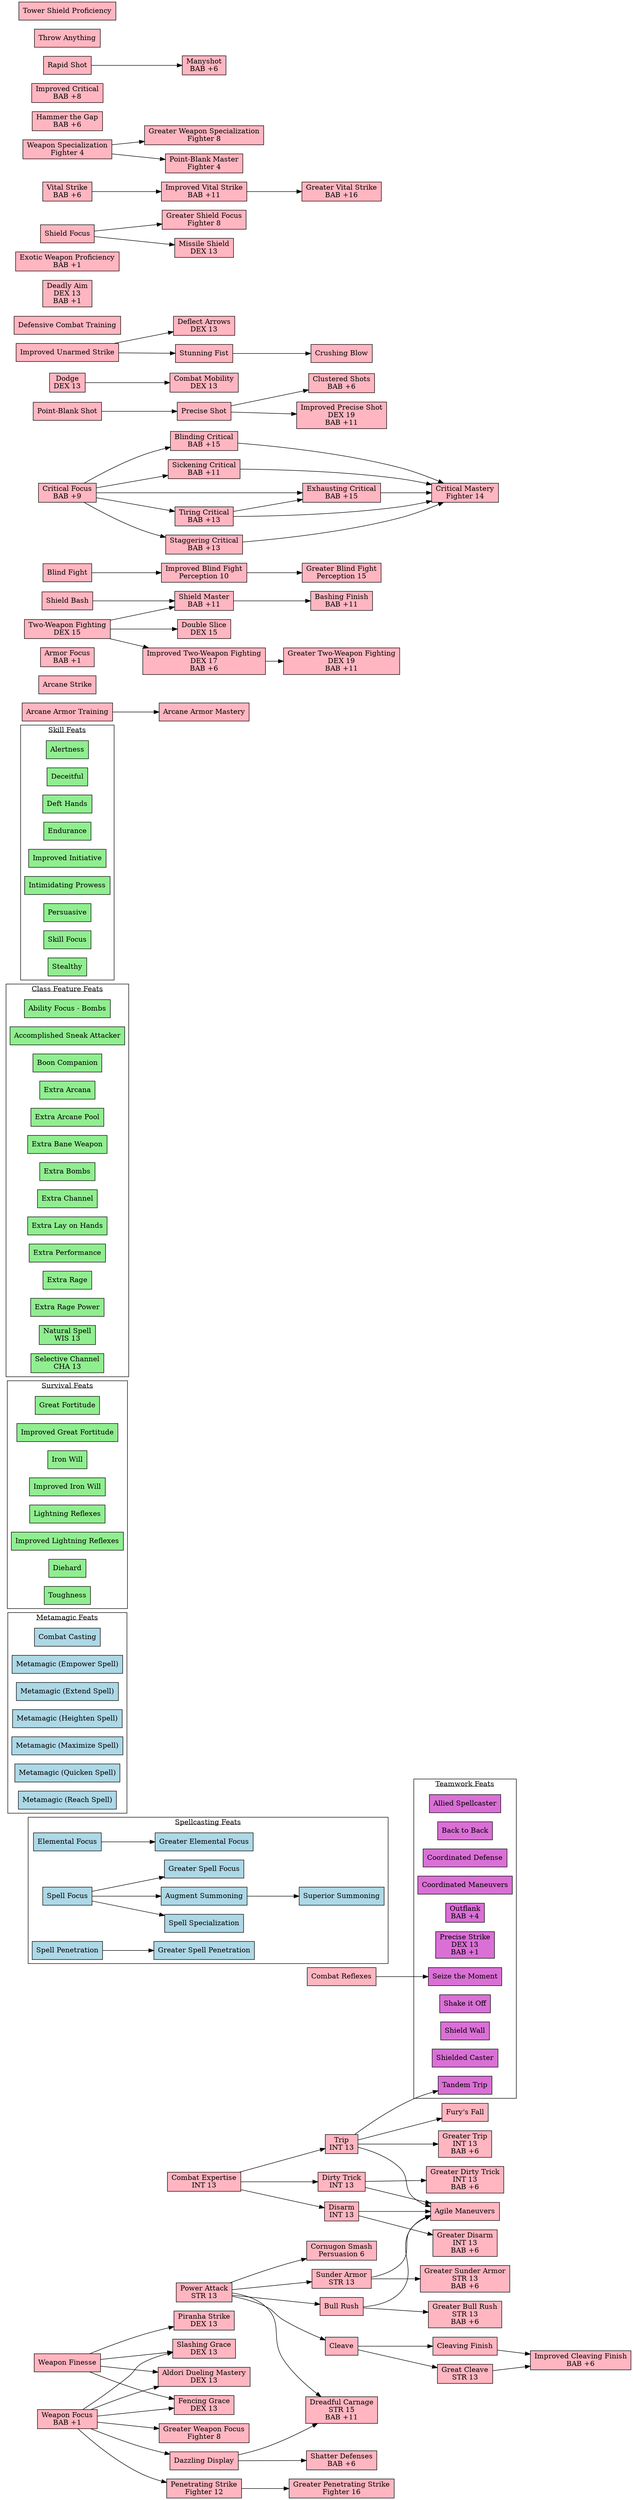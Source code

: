 digraph KingmakerFeats
{
  ratio=auto
  rankdir=LR
  node [shape=rectangle, color=black, style=filled, fillcolor=transparent]

subgraph cluster_teamwork_feats
{
  label=<<U>Teamwork Feats</U>>
  node [fillcolor=orchid]

  "Allied Spellcaster"
  "Back to Back"
  "Coordinated Defense"
  "Coordinated Maneuvers"
  "Outflank" [label=<Outflank<BR/>BAB +4>]
  "Precise Strike" [label=<Precise Strike<BR/>DEX 13<BR/>BAB +1>]
  "Seize the Moment"
  "Shake it Off"
  "Shield Wall"
  "Shielded Caster"
  "Tandem Trip"
}

subgraph cluster_spellcasting_feats
{
  label=<<U>Spellcasting Feats</U>>
  node [fillcolor=lightblue]

  "Elemental Focus"
  "Greater Elemental Focus"
  "Spell Focus"
  "Greater Spell Focus"
  "Spell Specialization"
  "Spell Penetration"
  "Greater Spell Penetration"

  "Augment Summoning"
  "Superior Summoning"
}

subgraph cluster_metamagic_feats
{
  label=<<U>Metamagic Feats</U>>
  node [fillcolor=lightblue]

  "Combat Casting"

  "Metamagic (Empower Spell)"
  "Metamagic (Extend Spell)"
  "Metamagic (Heighten Spell)"
  "Metamagic (Maximize Spell)"
  "Metamagic (Quicken Spell)"
  "Metamagic (Reach Spell)"
}

subgraph cluster_survival_feats
{
  label=<<U>Survival Feats</U>>
  node [fillcolor=lightgreen]

  "Great Fortitude"
  "Improved Great Fortitude"
  "Iron Will"
  "Improved Iron Will"
  "Lightning Reflexes"
  "Improved Lightning Reflexes"
  "Diehard"
  "Toughness"
}

subgraph cluster_class_features
{
  label=<<U>Class Feature Feats</U>>
  node [fillcolor=lightgreen]

  "Ability Focus - Bombs"
  "Accomplished Sneak Attacker"
  "Boon Companion"
  "Extra Arcana"
  "Extra Arcane Pool"
  "Extra Bane Weapon"
  "Extra Bombs"
  "Extra Channel"
  "Extra Lay on Hands"
  "Extra Performance"
  "Extra Rage"
  "Extra Rage Power"
  "Natural Spell" [label=<Natural Spell<BR/>WIS 13>]
  "Selective Channel" [label=<Selective Channel<BR/>CHA 13>]
}

subgraph cluster_skill_feats
{
  label=<<U>Skill Feats</U>>
  node [fillcolor=lightgreen]

  "Alertness"
  "Deceitful"
  "Deft Hands"
  "Endurance"
  "Improved Initiative"
  "Intimidating Prowess"
  "Persuasive"
  "Skill Focus"
  "Stealthy"
}

subgraph combat_feats
{
  label=<<U>Combat Feats</U>>
  node [fillcolor=lightpink]

  "Agile Maneuvers"
  "Aldori Dueling Mastery" [label=<Aldori Dueling Mastery<BR/>DEX 13>]
  "Arcane Armor Training"
  "Arcane Armor Mastery"
  "Arcane Strike"
  "Armor Focus" [label=<Armor Focus<BR/>BAB +1>]
  "Bashing Finish" [label=<Bashing Finish<BR/>BAB +11>]
  "Blind Fight"
  "Blinding Critical" [label=<Blinding Critical<BR/>BAB +15>]
  "Bull Rush"
  "Cleave"
  "Cleaving Finish"
  "Clustered Shots" [label=<Clustered Shots<BR/>BAB +6>]
  "Combat Expertise" [label=<Combat Expertise<BR/>INT 13>]
  "Combat Mobility" [label=<Combat Mobility<BR/>DEX 13>]
  "Combat Reflexes"
  "Cornugon Smash" [label=<Cornugon Smash<BR/>Persuasion 6>]
  "Critical Focus" [label=<Critical Focus<BR/>BAB +9>]
  "Critical Mastery" [label=<Critical Mastery<BR/>Fighter 14>]
  "Crushing Blow"
  "Dazzling Display"
  "Defensive Combat Training"
  "Deadly Aim" [label=<Deadly Aim<BR/>DEX 13<BR/>BAB +1>]
  "Deflect Arrows" [label=<Deflect Arrows<BR/>DEX 13>]
  "Dirty Trick" [label=<Dirty Trick<BR/>INT 13>]
  "Disarm" [label=<Disarm<BR/>INT 13>]
  "Dodge" [label=<Dodge<BR/>DEX 13>]
  "Double Slice" [label=<Double Slice<BR/>DEX 15>]
  "Dreadful Carnage" [label=<Dreadful Carnage<BR/>STR 15<BR/>BAB +11>]
  "Exhausting Critical" [label=<Exhausting Critical<BR/>BAB +15>]
  "Exotic Weapon Proficiency" [label=<Exotic Weapon Proficiency<BR/>BAB +1>]
  "Fencing Grace" [label=<Fencing Grace<BR/>DEX 13>]
  "Fury's Fall"
  "Great Cleave" [label=<Great Cleave<BR/>STR 13>]
  "Greater Blind Fight" [label=<Greater Blind Fight<BR/>Perception 15>]
  "Greater Bull Rush" [label=<Greater Bull Rush<BR/>STR 13<BR/>BAB +6>]
  "Greater Dirty Trick" [label=<Greater Dirty Trick<BR/>INT 13<BR/>BAB +6>]
  "Greater Disarm" [label=<Greater Disarm<BR/>INT 13<BR/>BAB +6>]
  "Greater Penetrating Strike" [label=<Greater Penetrating Strike<BR/>Fighter 16>]
  "Greater Shield Focus" [label=<Greater Shield Focus<BR/>Fighter 8>]
  "Greater Sunder Armor" [label=<Greater Sunder Armor<BR/>STR 13<BR/>BAB +6>]
  "Greater Trip" [label=<Greater Trip<BR/>INT 13<BR/>BAB +6>]
  "Greater Two-Weapon Fighting" [label=<Greater Two-Weapon Fighting<BR/>DEX 19<BR/>BAB +11>]
  "Greater Vital Strike" [label=<Greater Vital Strike<BR/>BAB +16>]
  "Greater Weapon Focus" [label=<Greater Weapon Focus<BR/>Fighter 8>]
  "Greater Weapon Specialization" [label=<Greater Weapon Specialization<BR/>Fighter 8>]
  "Hammer the Gap" [label=<Hammer the Gap<BR/>BAB +6>]
  "Improved Blind Fight" [label=<Improved Blind Fight<BR/>Perception 10>]
  "Improved Unarmed Strike"
  "Improved Cleaving Finish" [label=<Improved Cleaving Finish<BR/>BAB +6>]
  "Improved Critical" [label=<Improved Critical<BR/>BAB +8>]
  "Improved Precise Shot" [label=<Improved Precise Shot<BR/>DEX 19<BR/>BAB +11>]
  "Improved Two-Weapon Fighting" [label=<Improved Two-Weapon Fighting<BR/>DEX 17<BR/>BAB +6>]
  "Improved Vital Strike" [label=<Improved Vital Strike<BR/>BAB +11>]
  "Manyshot" [label=<Manyshot<BR/>BAB +6>]
  "Missile Shield" [label=<Missile Shield<BR/>DEX 13>]
  "Penetrating Strike" [label=<Penetrating Strike<BR/>Fighter 12>]
  "Piranha Strike" [label=<Piranha Strike<BR/>DEX 13>]
  "Point-Blank Master" [label=<Point-Blank Master<BR/>Fighter 4>]
  "Point-Blank Shot"
  "Precise Shot"
  "Power Attack" [label=<Power Attack<BR/>STR 13>]
  "Rapid Shot"
  "Shatter Defenses" [label=<Shatter Defenses<BR/>BAB +6>]
  "Shield Bash"
  "Shield Focus"
  "Shield Master" [label=<Shield Master<BR/>BAB +11>]
  "Sickening Critical" [label=<Sickening Critical<BR/>BAB +11>]
  "Slashing Grace" [label=<Slashing Grace<BR/>DEX 13>]
  "Staggering Critical" [label=<Staggering Critical<BR/>BAB +13>]
  "Sunder Armor" [label=<Sunder Armor<BR/>STR 13>]
  "Stunning Fist"
  "Tiring Critical" [label=<Tiring Critical<BR/>BAB +13>]
  "Throw Anything"
  "Trip" [label=<Trip<BR/>INT 13>]
  "Two-Weapon Fighting" [label=<Two-Weapon Fighting<BR/>DEX 15>]
  "Tower Shield Proficiency"
  "Vital Strike" [label=<Vital Strike<BR/>BAB +6>]
  "Weapon Finesse"
  "Weapon Focus" [label=<Weapon Focus<BR/>BAB +1>]
  "Weapon Specialization" [label=<Weapon Specialization<BR/>Fighter 4>]
}

//"Critical Focus" -> "Critical Mastery"
"Blinding Critical" -> "Critical Mastery"
"Exhausting Critical" -> "Critical Mastery"
"Sickening Critical" -> "Critical Mastery"
"Staggering Critical" -> "Critical Mastery"
"Tiring Critical" -> "Critical Mastery"
"Dodge" -> "Combat Mobility"
//"Point-Blank Shot" -> "Clustered Shots"
"Precise Shot" -> "Clustered Shots"
//"Point-Blank Shot" -> "Improved Precise Shot"
"Precise Shot" -> "Improved Precise Shot"
"Critical Focus" -> "Blinding Critical"
"Elemental Focus" -> "Greater Elemental Focus"
"Spell Focus" -> "Augment Summoning" //[label="Conjuration"]
"Spell Focus" -> "Greater Spell Focus"
"Spell Penetration" -> "Greater Spell Penetration"
"Arcane Armor Training" -> "Arcane Armor Mastery"
"Weapon Finesse" -> "Aldori Dueling Mastery"
"Weapon Focus" -> "Aldori Dueling Mastery" //[label="Dueling Sword"]
"Bull Rush" -> "Agile Maneuvers"
"Dirty Trick" -> "Agile Maneuvers"
"Disarm" -> "Agile Maneuvers"
"Sunder Armor" -> "Agile Maneuvers"
"Trip" -> "Agile Maneuvers"
"Power Attack" -> "Bull Rush"
"Power Attack" -> "Cornugon Smash"
"Power Attack" -> "Cleave" -> "Great Cleave"
"Cleave" -> "Cleaving Finish" -> "Improved Cleaving Finish"
"Great Cleave" -> "Improved Cleaving Finish"
"Power Attack" -> "Sunder Armor"
"Combat Expertise" -> "Trip" -> "Greater Trip"
//"Shield Bash" -> "Bashing Finish"
"Shield Master" -> "Bashing Finish"
//"Two-Weapon Fighting" -> "Bashing Finish"
"Improved Unarmed Strike" -> "Stunning Fist" -> "Crushing Blow"
"Weapon Focus" -> "Dazzling Display"
"Improved Unarmed Strike" -> "Deflect Arrows"
"Combat Expertise" -> "Dirty Trick"
"Combat Expertise" -> "Disarm"
"Two-Weapon Fighting" -> "Double Slice"
"Power Attack" -> "Dreadful Carnage"
"Dazzling Display" -> "Dreadful Carnage"
"Critical Focus" -> "Exhausting Critical"
"Tiring Critical" -> "Exhausting Critical"
"Weapon Focus" -> "Fencing Grace"
"Weapon Finesse" -> "Fencing Grace"
"Weapon Focus" -> "Slashing Grace"
"Weapon Finesse" -> "Slashing Grace"
"Trip" -> "Fury's Fall"
"Blind Fight" -> "Improved Blind Fight" -> "Greater Blind Fight"
"Bull Rush" -> "Greater Bull Rush"
"Dirty Trick" -> "Greater Dirty Trick"
"Disarm" -> "Greater Disarm"
"Weapon Focus" -> "Penetrating Strike" -> "Greater Penetrating Strike"
"Shield Focus" -> "Greater Shield Focus"
"Sunder Armor" -> "Greater Sunder Armor"
"Two-Weapon Fighting" -> "Improved Two-Weapon Fighting" -> "Greater Two-Weapon Fighting"
"Vital Strike" -> "Improved Vital Strike" -> "Greater Vital Strike"
"Weapon Focus" -> "Greater Weapon Focus"
"Weapon Specialization" -> "Greater Weapon Specialization"
"Rapid Shot" -> "Manyshot"
"Dazzling Display" -> "Shatter Defenses"
"Shield Focus" -> "Missile Shield"
"Weapon Finesse" -> "Piranha Strike"
"Weapon Specialization" -> "Point-Blank Master"
"Point-Blank Shot" -> "Precise Shot"
"Combat Reflexes" -> "Seize the Moment"
"Shield Bash" -> "Shield Master"
"Two-Weapon Fighting" -> "Shield Master"
"Spell Focus" -> "Spell Specialization"
"Critical Focus" -> "Sickening Critical"
"Critical Focus" -> "Staggering Critical"
"Critical Focus" -> "Tiring Critical"
"Augment Summoning" -> "Superior Summoning"
"Trip" -> "Tandem Trip"
}
